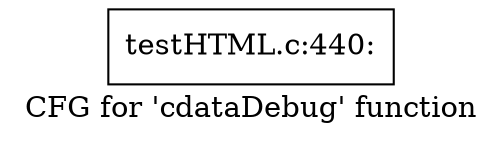 digraph "CFG for 'cdataDebug' function" {
	label="CFG for 'cdataDebug' function";

	Node0x450cb60 [shape=record,label="{testHTML.c:440:}"];
}
